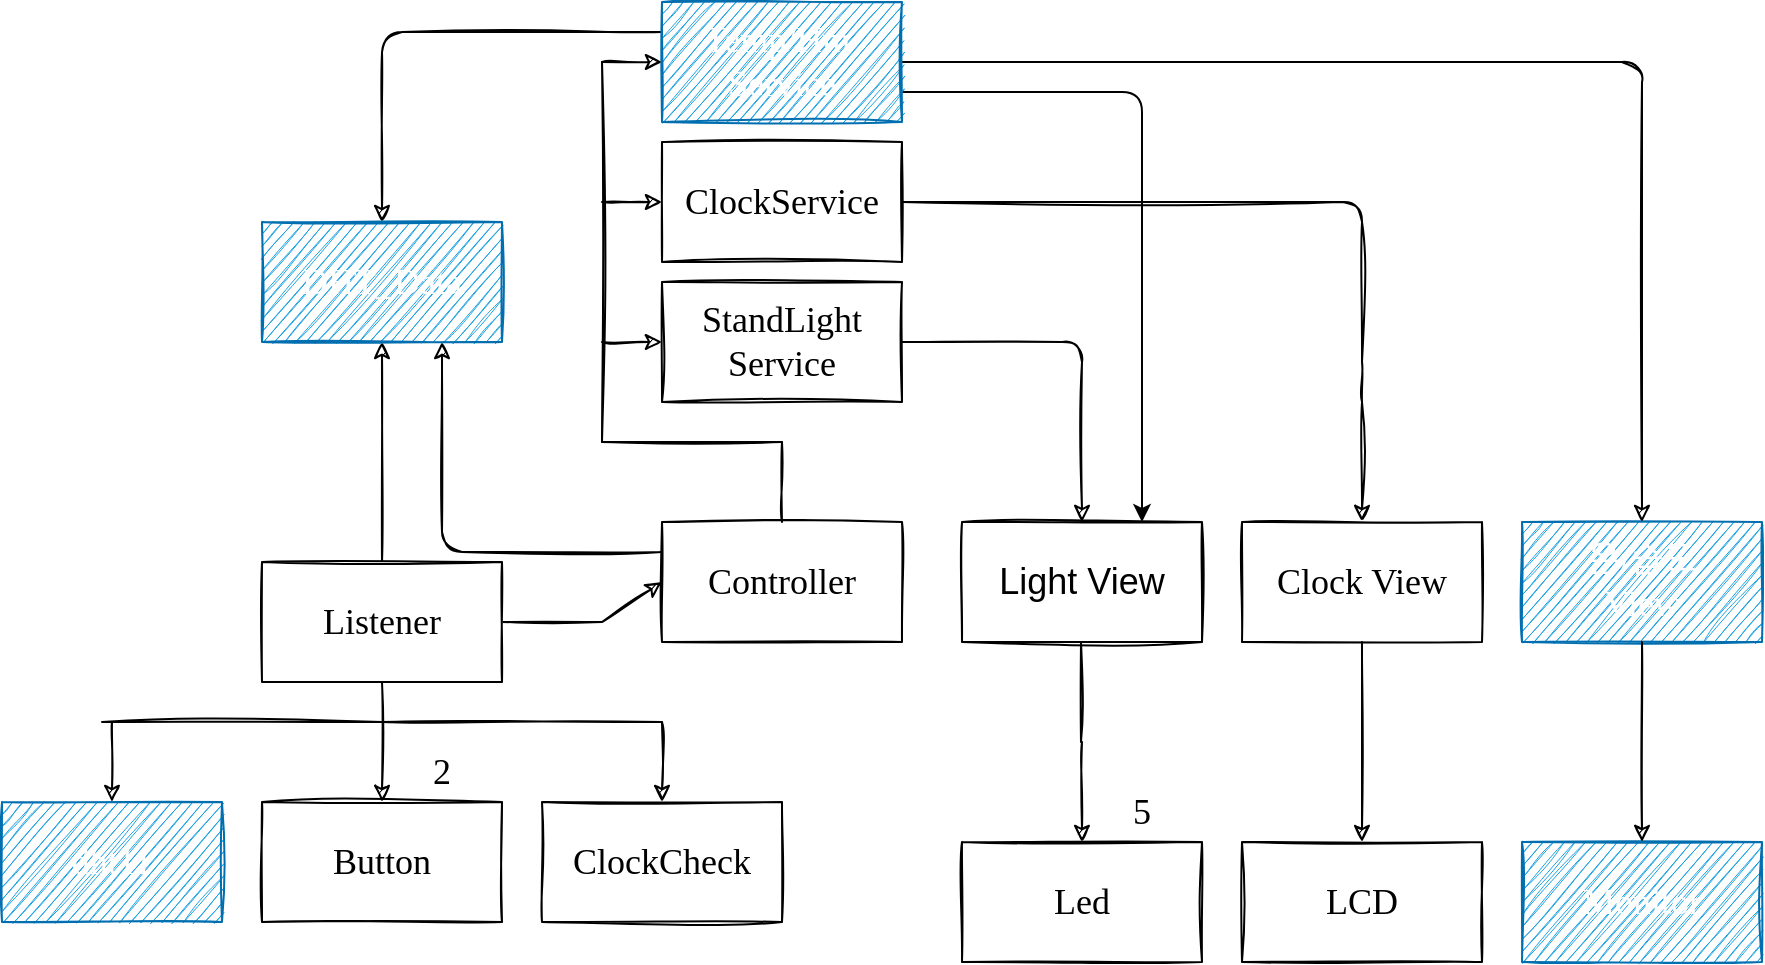 <mxfile>
    <diagram id="rwZVFnb9-4XuviEcM_qo" name="페이지-1">
        <mxGraphModel dx="1887" dy="473" grid="1" gridSize="10" guides="1" tooltips="1" connect="1" arrows="0" fold="1" page="1" pageScale="1" pageWidth="827" pageHeight="1169" background="none" math="0" shadow="0">
            <root>
                <mxCell id="0"/>
                <mxCell id="1" parent="0"/>
                <mxCell id="2" value="&lt;font face=&quot;Comic Sans MS&quot;&gt;Button&lt;/font&gt;" style="whiteSpace=wrap;html=1;fontSize=18;rounded=0;sketch=1;" parent="1" vertex="1">
                    <mxGeometry x="110" y="400" width="120" height="60" as="geometry"/>
                </mxCell>
                <mxCell id="6" value="" style="edgeStyle=none;html=1;fontSize=18;rounded=0;sketch=1;" parent="1" source="4" target="2" edge="1">
                    <mxGeometry relative="1" as="geometry"/>
                </mxCell>
                <mxCell id="8" value="" style="edgeStyle=none;html=1;fontSize=18;rounded=0;entryX=0;entryY=0.5;entryDx=0;entryDy=0;exitX=1;exitY=0.5;exitDx=0;exitDy=0;sketch=1;" parent="1" source="4" target="7" edge="1">
                    <mxGeometry relative="1" as="geometry">
                        <Array as="points">
                            <mxPoint x="280" y="310"/>
                        </Array>
                    </mxGeometry>
                </mxCell>
                <mxCell id="66" style="edgeStyle=none;html=1;exitX=0.5;exitY=0;exitDx=0;exitDy=0;entryX=0.5;entryY=1;entryDx=0;entryDy=0;sketch=1;" parent="1" source="4" target="65" edge="1">
                    <mxGeometry relative="1" as="geometry"/>
                </mxCell>
                <mxCell id="4" value="&lt;font face=&quot;Comic Sans MS&quot;&gt;Listener&lt;/font&gt;" style="whiteSpace=wrap;html=1;fontSize=18;rounded=0;sketch=1;" parent="1" vertex="1">
                    <mxGeometry x="110" y="280" width="120" height="60" as="geometry"/>
                </mxCell>
                <mxCell id="69" style="edgeStyle=none;html=1;exitX=0;exitY=0.25;exitDx=0;exitDy=0;entryX=0.75;entryY=1;entryDx=0;entryDy=0;sketch=1;" parent="1" source="7" target="65" edge="1">
                    <mxGeometry relative="1" as="geometry">
                        <Array as="points">
                            <mxPoint x="200" y="275"/>
                        </Array>
                    </mxGeometry>
                </mxCell>
                <mxCell id="7" value="&lt;font face=&quot;Comic Sans MS&quot;&gt;Controller&lt;/font&gt;" style="whiteSpace=wrap;html=1;fontSize=18;rounded=0;sketch=1;" parent="1" vertex="1">
                    <mxGeometry x="310" y="260" width="120" height="60" as="geometry"/>
                </mxCell>
                <mxCell id="12" value="" style="edgeStyle=none;html=1;fontSize=18;rounded=0;entryX=0;entryY=1;entryDx=0;entryDy=0;sketch=1;" parent="1" target="22" edge="1">
                    <mxGeometry relative="1" as="geometry">
                        <mxPoint x="520" y="370" as="sourcePoint"/>
                    </mxGeometry>
                </mxCell>
                <mxCell id="9" value="Light View" style="whiteSpace=wrap;html=1;fontSize=18;rounded=0;sketch=1;" parent="1" vertex="1">
                    <mxGeometry x="460" y="260" width="120" height="60" as="geometry"/>
                </mxCell>
                <mxCell id="11" value="&lt;font face=&quot;Comic Sans MS&quot;&gt;Led&lt;/font&gt;" style="whiteSpace=wrap;html=1;fontSize=18;rounded=0;sketch=1;" parent="1" vertex="1">
                    <mxGeometry x="460" y="420" width="120" height="60" as="geometry"/>
                </mxCell>
                <mxCell id="61" style="edgeStyle=none;html=1;exitX=1;exitY=0.5;exitDx=0;exitDy=0;entryX=0.5;entryY=0;entryDx=0;entryDy=0;sketch=1;" parent="1" source="13" target="9" edge="1">
                    <mxGeometry relative="1" as="geometry">
                        <Array as="points">
                            <mxPoint x="520" y="170"/>
                        </Array>
                    </mxGeometry>
                </mxCell>
                <mxCell id="13" value="StandLight&lt;br&gt;Service" style="whiteSpace=wrap;html=1;fontSize=18;rounded=0;fontFamily=Comic Sans MS;sketch=1;" parent="1" vertex="1">
                    <mxGeometry x="310" y="140" width="120" height="60" as="geometry"/>
                </mxCell>
                <mxCell id="16" value="&lt;font face=&quot;Comic Sans MS&quot; style=&quot;font-size: 18px&quot;&gt;LCD&lt;/font&gt;" style="rounded=0;whiteSpace=wrap;html=1;sketch=1;" parent="1" vertex="1">
                    <mxGeometry x="600" y="420" width="120" height="60" as="geometry"/>
                </mxCell>
                <mxCell id="17" value="" style="endArrow=none;html=1;fontFamily=Comic Sans MS;fontSize=18;sketch=1;" parent="1" edge="1">
                    <mxGeometry width="50" height="50" relative="1" as="geometry">
                        <mxPoint x="519.5" y="370" as="sourcePoint"/>
                        <mxPoint x="519.5" y="320" as="targetPoint"/>
                    </mxGeometry>
                </mxCell>
                <mxCell id="21" value="2" style="text;html=1;strokeColor=none;fillColor=none;align=center;verticalAlign=middle;whiteSpace=wrap;rounded=0;fontFamily=Comic Sans MS;fontSize=18;sketch=1;" parent="1" vertex="1">
                    <mxGeometry x="170" y="370" width="60" height="30" as="geometry"/>
                </mxCell>
                <mxCell id="22" value="5" style="text;html=1;strokeColor=none;fillColor=none;align=center;verticalAlign=middle;whiteSpace=wrap;rounded=0;fontFamily=Comic Sans MS;fontSize=18;sketch=1;" parent="1" vertex="1">
                    <mxGeometry x="520" y="390" width="60" height="30" as="geometry"/>
                </mxCell>
                <mxCell id="63" style="edgeStyle=none;html=1;exitX=1;exitY=0.5;exitDx=0;exitDy=0;entryX=0.5;entryY=0;entryDx=0;entryDy=0;sketch=1;" parent="1" source="23" target="28" edge="1">
                    <mxGeometry relative="1" as="geometry">
                        <Array as="points">
                            <mxPoint x="660" y="100"/>
                            <mxPoint x="660" y="190"/>
                        </Array>
                    </mxGeometry>
                </mxCell>
                <mxCell id="23" value="ClockService" style="rounded=0;whiteSpace=wrap;html=1;fontFamily=Comic Sans MS;fontSize=18;sketch=1;" parent="1" vertex="1">
                    <mxGeometry x="310" y="70" width="120" height="60" as="geometry"/>
                </mxCell>
                <mxCell id="28" value="Clock View" style="rounded=0;whiteSpace=wrap;html=1;fontFamily=Comic Sans MS;fontSize=18;sketch=1;" parent="1" vertex="1">
                    <mxGeometry x="600" y="260" width="120" height="60" as="geometry"/>
                </mxCell>
                <mxCell id="32" value="" style="endArrow=classic;html=1;fontFamily=Comic Sans MS;fontSize=18;entryX=0.5;entryY=0;entryDx=0;entryDy=0;exitX=0.5;exitY=1;exitDx=0;exitDy=0;sketch=1;" parent="1" source="28" target="16" edge="1">
                    <mxGeometry width="50" height="50" relative="1" as="geometry">
                        <mxPoint x="680" y="320" as="sourcePoint"/>
                        <mxPoint x="730" y="270" as="targetPoint"/>
                    </mxGeometry>
                </mxCell>
                <mxCell id="33" value="ClockCheck" style="rounded=0;whiteSpace=wrap;html=1;fontFamily=Comic Sans MS;fontSize=18;sketch=1;" parent="1" vertex="1">
                    <mxGeometry x="250" y="400" width="120" height="60" as="geometry"/>
                </mxCell>
                <mxCell id="34" value="" style="endArrow=classic;html=1;fontFamily=Comic Sans MS;fontSize=18;entryX=0.5;entryY=0;entryDx=0;entryDy=0;sketch=1;" parent="1" target="33" edge="1">
                    <mxGeometry width="50" height="50" relative="1" as="geometry">
                        <mxPoint x="310" y="360" as="sourcePoint"/>
                        <mxPoint x="310" y="320" as="targetPoint"/>
                    </mxGeometry>
                </mxCell>
                <mxCell id="35" value="" style="endArrow=none;html=1;fontFamily=Comic Sans MS;fontSize=18;sketch=1;" parent="1" edge="1">
                    <mxGeometry width="50" height="50" relative="1" as="geometry">
                        <mxPoint x="170" y="360" as="sourcePoint"/>
                        <mxPoint x="310" y="360" as="targetPoint"/>
                    </mxGeometry>
                </mxCell>
                <mxCell id="37" value="" style="endArrow=none;html=1;fontFamily=Comic Sans MS;fontSize=18;exitX=0.5;exitY=0;exitDx=0;exitDy=0;sketch=1;" parent="1" source="7" edge="1">
                    <mxGeometry width="50" height="50" relative="1" as="geometry">
                        <mxPoint x="370" y="270" as="sourcePoint"/>
                        <mxPoint x="370" y="220" as="targetPoint"/>
                    </mxGeometry>
                </mxCell>
                <mxCell id="41" value="&lt;font face=&quot;Comic Sans MS&quot; style=&quot;font-size: 18px&quot;&gt;dht11&lt;br&gt;&lt;/font&gt;" style="rounded=0;whiteSpace=wrap;html=1;fillColor=#1ba1e2;fontColor=#ffffff;strokeColor=#006EAF;sketch=1;" parent="1" vertex="1">
                    <mxGeometry x="-20" y="400" width="110" height="60" as="geometry"/>
                </mxCell>
                <mxCell id="43" value="" style="endArrow=none;html=1;fontFamily=Comic Sans MS;fontSize=18;sketch=1;" parent="1" edge="1">
                    <mxGeometry width="50" height="50" relative="1" as="geometry">
                        <mxPoint x="30" y="360" as="sourcePoint"/>
                        <mxPoint x="170" y="360" as="targetPoint"/>
                    </mxGeometry>
                </mxCell>
                <mxCell id="46" value="&lt;font face=&quot;Comic Sans MS&quot; style=&quot;font-size: 18px&quot;&gt;Monitor&lt;/font&gt;" style="rounded=0;whiteSpace=wrap;html=1;fillColor=#1ba1e2;fontColor=#ffffff;strokeColor=#006EAF;sketch=1;" parent="1" vertex="1">
                    <mxGeometry x="740" y="420" width="120" height="60" as="geometry"/>
                </mxCell>
                <mxCell id="47" value="&lt;font face=&quot;Comic Sans MS&quot; style=&quot;font-size: 18px&quot;&gt;온/습도&lt;br&gt;View&lt;/font&gt;" style="rounded=0;whiteSpace=wrap;html=1;fillColor=#1ba1e2;fontColor=#ffffff;strokeColor=#006EAF;sketch=1;" parent="1" vertex="1">
                    <mxGeometry x="740" y="260" width="120" height="60" as="geometry"/>
                </mxCell>
                <mxCell id="64" style="edgeStyle=none;html=1;exitX=1;exitY=0.5;exitDx=0;exitDy=0;entryX=0.5;entryY=0;entryDx=0;entryDy=0;sketch=1;" parent="1" source="48" target="47" edge="1">
                    <mxGeometry relative="1" as="geometry">
                        <Array as="points">
                            <mxPoint x="800" y="30"/>
                        </Array>
                    </mxGeometry>
                </mxCell>
                <mxCell id="68" style="edgeStyle=none;html=1;exitX=0;exitY=0.25;exitDx=0;exitDy=0;entryX=0.5;entryY=0;entryDx=0;entryDy=0;sketch=1;" parent="1" source="48" target="65" edge="1">
                    <mxGeometry relative="1" as="geometry">
                        <Array as="points">
                            <mxPoint x="170" y="15"/>
                        </Array>
                    </mxGeometry>
                </mxCell>
                <mxCell id="70" style="edgeStyle=none;html=1;exitX=1;exitY=0.75;exitDx=0;exitDy=0;entryX=0.75;entryY=0;entryDx=0;entryDy=0;" edge="1" parent="1" source="48" target="9">
                    <mxGeometry relative="1" as="geometry">
                        <Array as="points">
                            <mxPoint x="550" y="45"/>
                        </Array>
                    </mxGeometry>
                </mxCell>
                <mxCell id="48" value="&lt;font face=&quot;Comic Sans MS&quot; style=&quot;font-size: 18px&quot;&gt;Temp/Hm&amp;nbsp;&lt;br&gt;Service&lt;br&gt;&lt;/font&gt;" style="rounded=0;whiteSpace=wrap;html=1;fillColor=#1ba1e2;fontColor=#ffffff;strokeColor=#006EAF;sketch=1;" parent="1" vertex="1">
                    <mxGeometry x="310" width="120" height="60" as="geometry"/>
                </mxCell>
                <mxCell id="53" value="" style="endArrow=classic;html=1;fontFamily=Comic Sans MS;fontSize=18;entryX=0.5;entryY=0;entryDx=0;entryDy=0;exitX=0.5;exitY=1;exitDx=0;exitDy=0;sketch=1;" parent="1" source="47" target="46" edge="1">
                    <mxGeometry width="50" height="50" relative="1" as="geometry">
                        <mxPoint x="830" y="320" as="sourcePoint"/>
                        <mxPoint x="880" y="270" as="targetPoint"/>
                    </mxGeometry>
                </mxCell>
                <mxCell id="54" value="" style="endArrow=classic;html=1;fontFamily=Comic Sans MS;fontSize=18;entryX=0.5;entryY=0;entryDx=0;entryDy=0;sketch=1;" parent="1" target="41" edge="1">
                    <mxGeometry width="50" height="50" relative="1" as="geometry">
                        <mxPoint x="35" y="360" as="sourcePoint"/>
                        <mxPoint x="90" y="310" as="targetPoint"/>
                    </mxGeometry>
                </mxCell>
                <mxCell id="56" value="" style="endArrow=none;html=1;sketch=1;" parent="1" edge="1">
                    <mxGeometry width="50" height="50" relative="1" as="geometry">
                        <mxPoint x="280" y="220" as="sourcePoint"/>
                        <mxPoint x="370" y="220" as="targetPoint"/>
                    </mxGeometry>
                </mxCell>
                <mxCell id="57" value="" style="endArrow=none;html=1;sketch=1;" parent="1" edge="1">
                    <mxGeometry width="50" height="50" relative="1" as="geometry">
                        <mxPoint x="280" y="220" as="sourcePoint"/>
                        <mxPoint x="280" y="30" as="targetPoint"/>
                    </mxGeometry>
                </mxCell>
                <mxCell id="58" value="" style="endArrow=classic;html=1;entryX=0;entryY=0.5;entryDx=0;entryDy=0;sketch=1;" parent="1" target="13" edge="1">
                    <mxGeometry width="50" height="50" relative="1" as="geometry">
                        <mxPoint x="280" y="170" as="sourcePoint"/>
                        <mxPoint x="330" y="120" as="targetPoint"/>
                    </mxGeometry>
                </mxCell>
                <mxCell id="59" value="" style="endArrow=classic;html=1;entryX=0;entryY=0.5;entryDx=0;entryDy=0;sketch=1;" parent="1" target="23" edge="1">
                    <mxGeometry width="50" height="50" relative="1" as="geometry">
                        <mxPoint x="280" y="100" as="sourcePoint"/>
                        <mxPoint x="330" y="50" as="targetPoint"/>
                    </mxGeometry>
                </mxCell>
                <mxCell id="60" value="" style="endArrow=classic;html=1;entryX=0;entryY=0.5;entryDx=0;entryDy=0;sketch=1;" parent="1" target="48" edge="1">
                    <mxGeometry width="50" height="50" relative="1" as="geometry">
                        <mxPoint x="280" y="30" as="sourcePoint"/>
                        <mxPoint x="330" y="-20" as="targetPoint"/>
                    </mxGeometry>
                </mxCell>
                <mxCell id="65" value="&lt;font face=&quot;Comic Sans MS&quot;&gt;DHT_Data&lt;/font&gt;" style="whiteSpace=wrap;html=1;fontSize=18;rounded=0;fillColor=#1ba1e2;fontColor=#ffffff;strokeColor=#006EAF;sketch=1;" parent="1" vertex="1">
                    <mxGeometry x="110" y="110" width="120" height="60" as="geometry"/>
                </mxCell>
            </root>
        </mxGraphModel>
    </diagram>
    <diagram id="JMYObuIH1QSER_L9iBrt" name="페이지-2">
        <mxGraphModel dx="483" dy="1704" grid="1" gridSize="10" guides="1" tooltips="1" connect="1" arrows="1" fold="1" page="1" pageScale="1" pageWidth="827" pageHeight="1169" math="0" shadow="0">
            <root>
                <mxCell id="Q607Y2rKxZQUFugG3BdK-0"/>
                <mxCell id="Q607Y2rKxZQUFugG3BdK-1" parent="Q607Y2rKxZQUFugG3BdK-0"/>
                <mxCell id="XUThxh31XiLSm-2z7mRA-0" value="Button" style="whiteSpace=wrap;html=1;fontSize=18;fontFamily=Comic Sans MS;" parent="Q607Y2rKxZQUFugG3BdK-1" vertex="1">
                    <mxGeometry x="150" y="220" width="120" height="60" as="geometry"/>
                </mxCell>
                <mxCell id="XUThxh31XiLSm-2z7mRA-1" value="" style="edgeStyle=none;html=1;fontSize=18;" parent="Q607Y2rKxZQUFugG3BdK-1" source="XUThxh31XiLSm-2z7mRA-2" target="XUThxh31XiLSm-2z7mRA-0" edge="1">
                    <mxGeometry relative="1" as="geometry"/>
                </mxCell>
                <mxCell id="Xn4zP_rzqBb-KwKWEkbt-1" style="edgeStyle=orthogonalEdgeStyle;rounded=0;html=1;exitX=1;exitY=0.5;exitDx=0;exitDy=0;fontSize=18;" parent="Q607Y2rKxZQUFugG3BdK-1" source="XUThxh31XiLSm-2z7mRA-2" target="Xn4zP_rzqBb-KwKWEkbt-0" edge="1">
                    <mxGeometry relative="1" as="geometry"/>
                </mxCell>
                <mxCell id="XUThxh31XiLSm-2z7mRA-2" value="Listener" style="whiteSpace=wrap;html=1;fontSize=18;fontFamily=Comic Sans MS;" parent="Q607Y2rKxZQUFugG3BdK-1" vertex="1">
                    <mxGeometry x="150" y="80" width="120" height="60" as="geometry"/>
                </mxCell>
                <mxCell id="XUThxh31XiLSm-2z7mRA-3" value="LED" style="whiteSpace=wrap;html=1;fontSize=18;fontFamily=Comic Sans MS;" parent="Q607Y2rKxZQUFugG3BdK-1" vertex="1">
                    <mxGeometry x="540" y="220" width="120" height="60" as="geometry"/>
                </mxCell>
                <mxCell id="XUThxh31XiLSm-2z7mRA-6" value="이벤트 감시 기능" style="text;html=1;align=center;verticalAlign=middle;resizable=0;points=[];autosize=1;strokeColor=none;fillColor=none;fontSize=18;" parent="Q607Y2rKxZQUFugG3BdK-1" vertex="1">
                    <mxGeometry x="130" y="50" width="150" height="30" as="geometry"/>
                </mxCell>
                <mxCell id="z8fZrk0xQkMEeZACTWGU-1" style="edgeStyle=orthogonalEdgeStyle;rounded=0;html=1;exitX=1;exitY=0.5;exitDx=0;exitDy=0;entryX=0;entryY=0.5;entryDx=0;entryDy=0;fontSize=18;" parent="Q607Y2rKxZQUFugG3BdK-1" source="Xn4zP_rzqBb-KwKWEkbt-0" target="z8fZrk0xQkMEeZACTWGU-0" edge="1">
                    <mxGeometry relative="1" as="geometry"/>
                </mxCell>
                <mxCell id="Xn4zP_rzqBb-KwKWEkbt-0" value="controller" style="whiteSpace=wrap;html=1;fontSize=18;fontFamily=Comic Sans MS;" parent="Q607Y2rKxZQUFugG3BdK-1" vertex="1">
                    <mxGeometry x="350" y="80" width="120" height="60" as="geometry"/>
                </mxCell>
                <mxCell id="z8fZrk0xQkMEeZACTWGU-2" style="edgeStyle=orthogonalEdgeStyle;rounded=0;html=1;exitX=0.5;exitY=1;exitDx=0;exitDy=0;fontSize=18;" parent="Q607Y2rKxZQUFugG3BdK-1" source="z8fZrk0xQkMEeZACTWGU-0" target="XUThxh31XiLSm-2z7mRA-3" edge="1">
                    <mxGeometry relative="1" as="geometry"/>
                </mxCell>
                <mxCell id="z8fZrk0xQkMEeZACTWGU-0" value="View" style="whiteSpace=wrap;html=1;fontSize=18;fontFamily=Comic Sans MS;" parent="Q607Y2rKxZQUFugG3BdK-1" vertex="1">
                    <mxGeometry x="540" y="80" width="120" height="60" as="geometry"/>
                </mxCell>
                <mxCell id="Y_hXoQ22LIPlLP-iPnQJ-0" value="Service" style="rounded=0;whiteSpace=wrap;html=1;fontStyle=0;fontSize=17;fontFamily=Comic Sans MS;" parent="Q607Y2rKxZQUFugG3BdK-1" vertex="1">
                    <mxGeometry x="350" y="-70" width="120" height="60" as="geometry"/>
                </mxCell>
                <mxCell id="Y_hXoQ22LIPlLP-iPnQJ-3" value="" style="endArrow=classic;html=1;entryX=0.5;entryY=1;entryDx=0;entryDy=0;exitX=0.5;exitY=0;exitDx=0;exitDy=0;" parent="Q607Y2rKxZQUFugG3BdK-1" source="Xn4zP_rzqBb-KwKWEkbt-0" target="Y_hXoQ22LIPlLP-iPnQJ-0" edge="1">
                    <mxGeometry width="50" height="50" relative="1" as="geometry">
                        <mxPoint x="414" y="70" as="sourcePoint"/>
                        <mxPoint x="414" as="targetPoint"/>
                    </mxGeometry>
                </mxCell>
                <mxCell id="Y_hXoQ22LIPlLP-iPnQJ-5" value="" style="endArrow=classic;html=1;fontFamily=Comic Sans MS;fontSize=17;" parent="Q607Y2rKxZQUFugG3BdK-1" edge="1">
                    <mxGeometry width="50" height="50" relative="1" as="geometry">
                        <mxPoint x="470" y="-40" as="sourcePoint"/>
                        <mxPoint x="600" y="-40" as="targetPoint"/>
                    </mxGeometry>
                </mxCell>
                <mxCell id="Y_hXoQ22LIPlLP-iPnQJ-6" value="" style="endArrow=classic;html=1;fontFamily=Comic Sans MS;fontSize=17;entryX=0.5;entryY=0;entryDx=0;entryDy=0;" parent="Q607Y2rKxZQUFugG3BdK-1" target="z8fZrk0xQkMEeZACTWGU-0" edge="1">
                    <mxGeometry width="50" height="50" relative="1" as="geometry">
                        <mxPoint x="599.5" y="-40" as="sourcePoint"/>
                        <mxPoint x="600" y="70" as="targetPoint"/>
                        <Array as="points">
                            <mxPoint x="599.5" y="-30"/>
                            <mxPoint x="599.5" y="10"/>
                        </Array>
                    </mxGeometry>
                </mxCell>
                <mxCell id="Y_hXoQ22LIPlLP-iPnQJ-7" value="&lt;span style=&quot;font-weight: normal&quot;&gt;&lt;font style=&quot;font-size: 20px&quot;&gt;상태머신&lt;/font&gt;&lt;/span&gt;" style="text;strokeColor=none;fillColor=none;html=1;fontSize=24;fontStyle=1;verticalAlign=middle;align=center;fontFamily=Comic Sans MS;" parent="Q607Y2rKxZQUFugG3BdK-1" vertex="1">
                    <mxGeometry x="360" y="-120" width="100" height="40" as="geometry"/>
                </mxCell>
                <mxCell id="Y_hXoQ22LIPlLP-iPnQJ-8" value="eum" style="rounded=0;whiteSpace=wrap;html=1;fontFamily=Comic Sans MS;fontSize=20;" parent="Q607Y2rKxZQUFugG3BdK-1" vertex="1">
                    <mxGeometry x="580" y="-140" width="120" height="60" as="geometry"/>
                </mxCell>
                <mxCell id="Y_hXoQ22LIPlLP-iPnQJ-9" value="" style="endArrow=classic;html=1;fontFamily=Comic Sans MS;fontSize=20;entryX=1;entryY=0.25;entryDx=0;entryDy=0;" parent="Q607Y2rKxZQUFugG3BdK-1" target="Y_hXoQ22LIPlLP-iPnQJ-7" edge="1">
                    <mxGeometry width="50" height="50" relative="1" as="geometry">
                        <mxPoint x="460" y="-70" as="sourcePoint"/>
                        <mxPoint x="510" y="-120" as="targetPoint"/>
                    </mxGeometry>
                </mxCell>
                <mxCell id="Y_hXoQ22LIPlLP-iPnQJ-10" value="" style="endArrow=classic;html=1;fontFamily=Comic Sans MS;fontSize=20;entryX=0;entryY=0.5;entryDx=0;entryDy=0;" parent="Q607Y2rKxZQUFugG3BdK-1" target="Y_hXoQ22LIPlLP-iPnQJ-8" edge="1">
                    <mxGeometry width="50" height="50" relative="1" as="geometry">
                        <mxPoint x="460" y="-110" as="sourcePoint"/>
                        <mxPoint x="510" y="-160" as="targetPoint"/>
                    </mxGeometry>
                </mxCell>
                <mxCell id="Y_hXoQ22LIPlLP-iPnQJ-11" value="" style="endArrow=classic;html=1;fontFamily=Comic Sans MS;fontSize=20;entryX=0.5;entryY=1;entryDx=0;entryDy=0;" parent="Q607Y2rKxZQUFugG3BdK-1" target="Y_hXoQ22LIPlLP-iPnQJ-8" edge="1">
                    <mxGeometry width="50" height="50" relative="1" as="geometry">
                        <mxPoint x="640" y="80" as="sourcePoint"/>
                        <mxPoint x="690" y="30" as="targetPoint"/>
                    </mxGeometry>
                </mxCell>
            </root>
        </mxGraphModel>
    </diagram>
</mxfile>